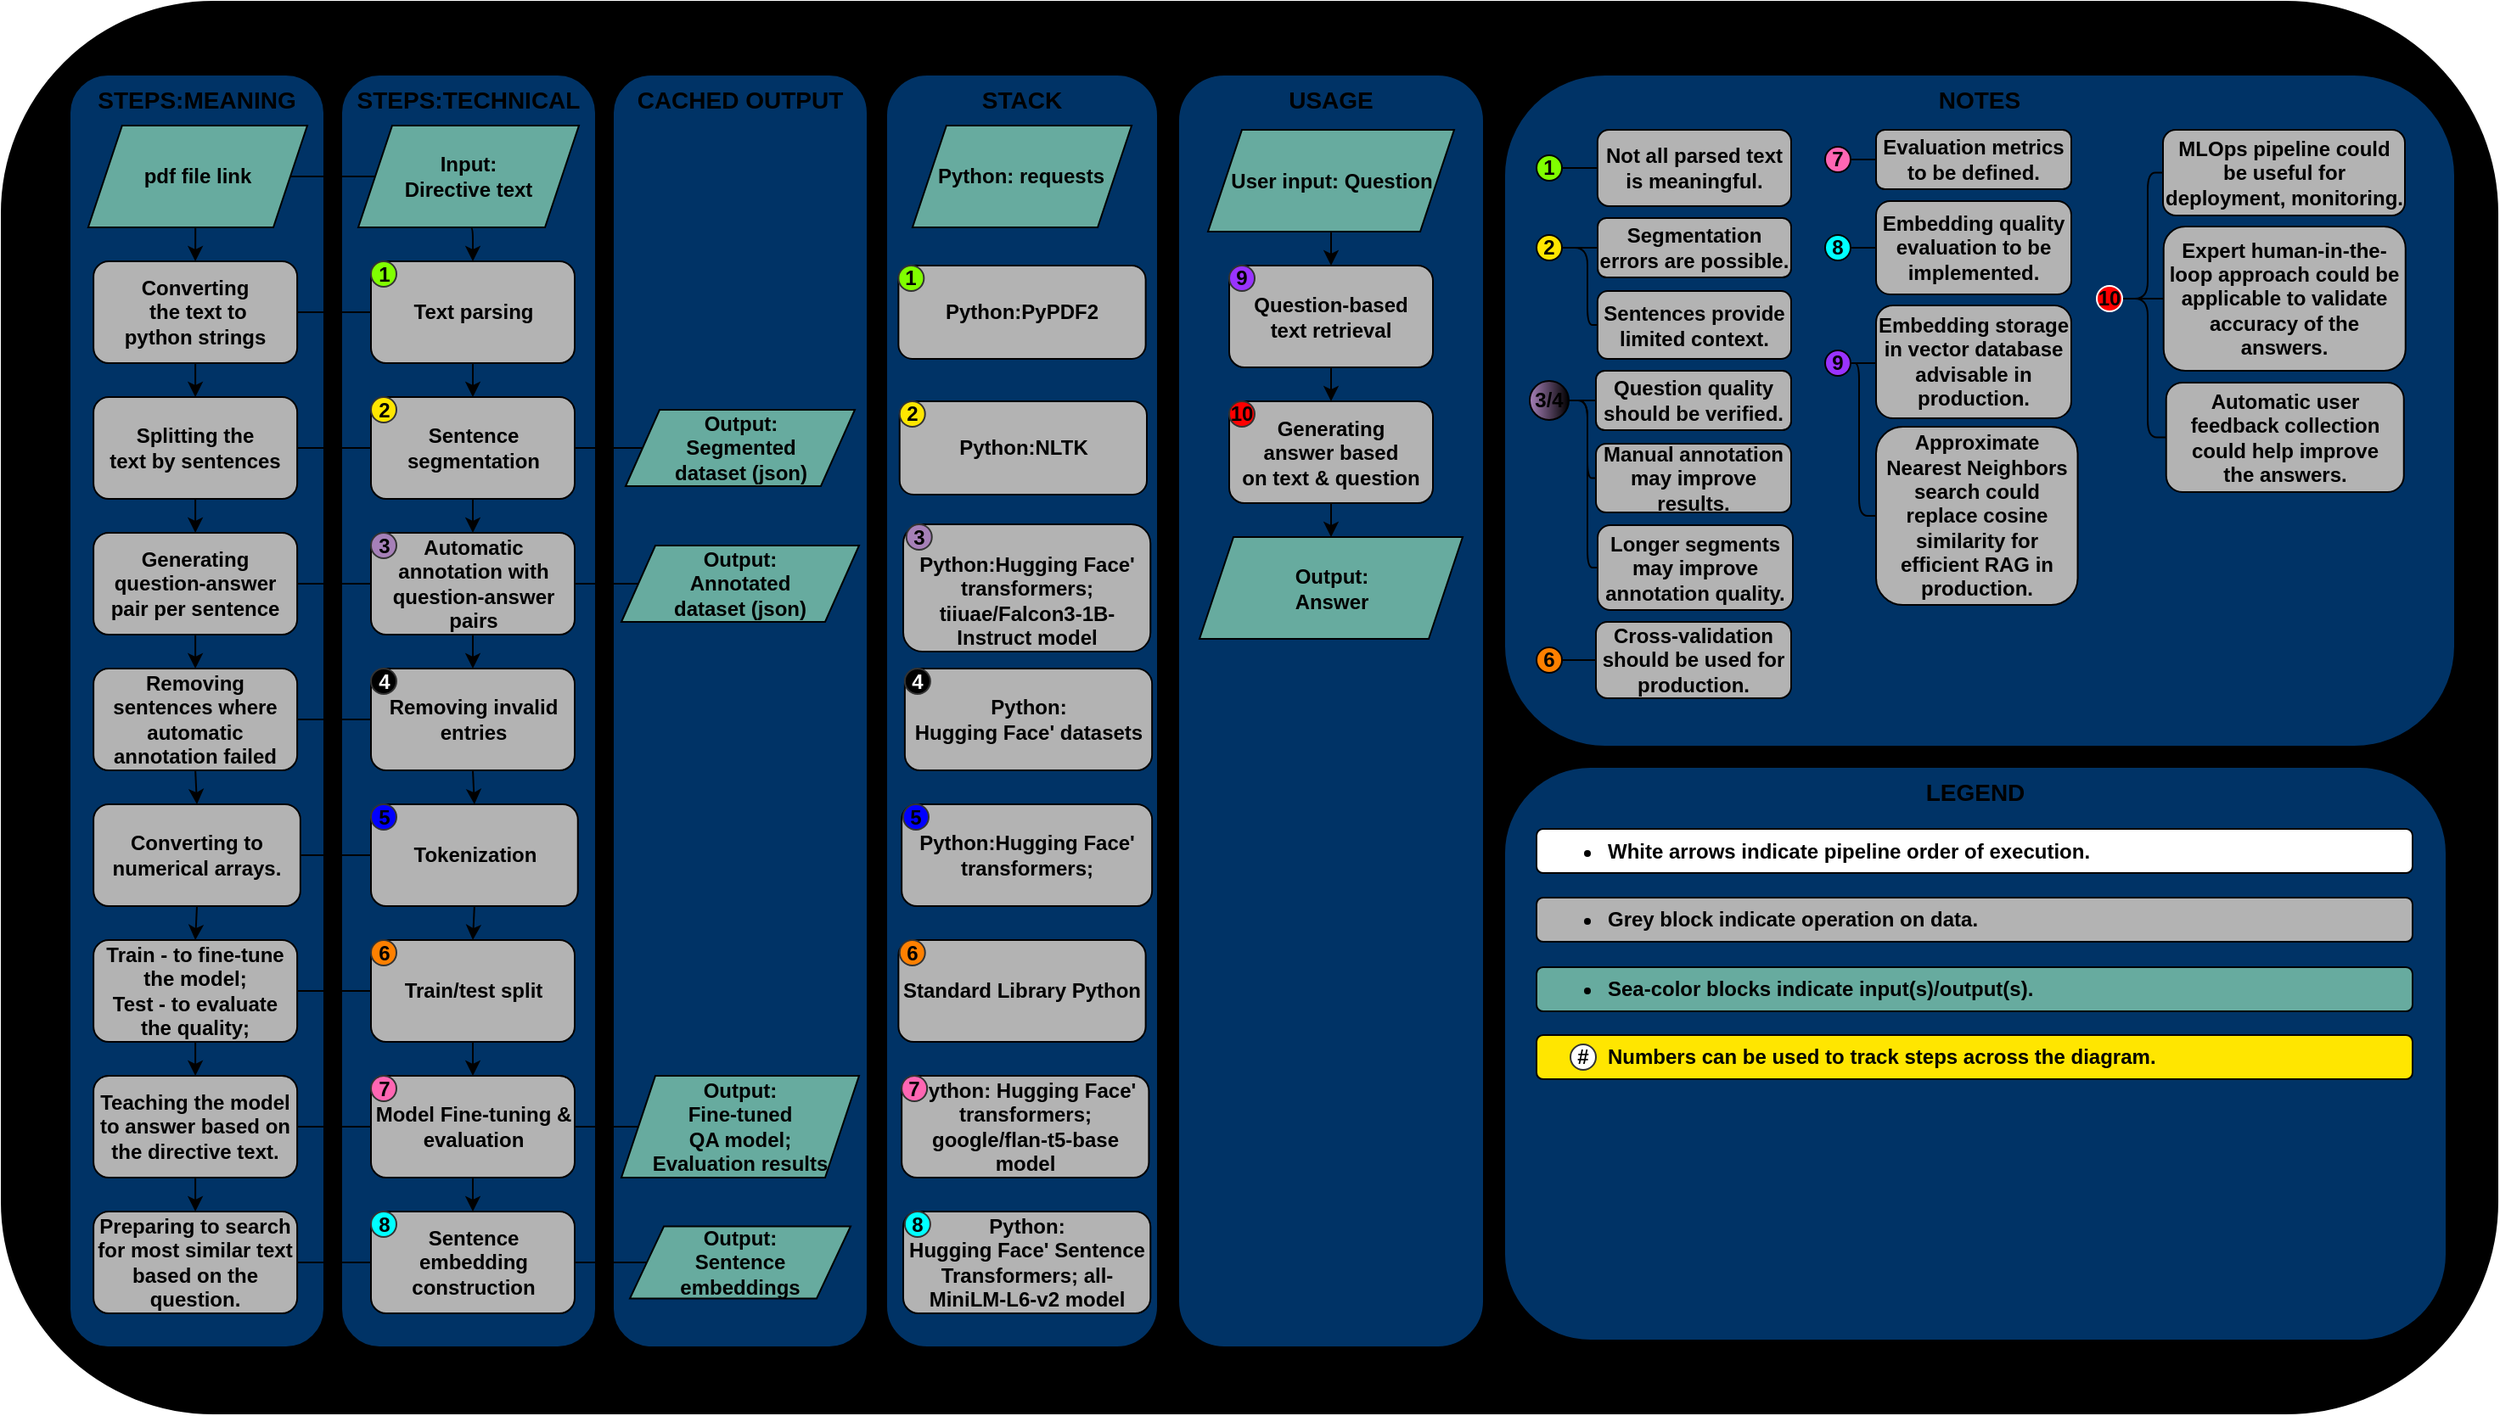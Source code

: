 <mxfile version="26.0.4">
  <diagram name="Page-1" id="78CPAb2oO-qfK6cYqr-Y">
    <mxGraphModel dx="2537" dy="911" grid="1" gridSize="10" guides="1" tooltips="1" connect="1" arrows="1" fold="1" page="1" pageScale="1" pageWidth="850" pageHeight="1100" math="0" shadow="0">
      <root>
        <mxCell id="0" />
        <mxCell id="1" parent="0" />
        <mxCell id="KXjEnr1nESKjZ7Vzf8vk-2" value="&lt;font style=&quot;font-size: 24px;&quot;&gt;Prototype summary&lt;/font&gt;" style="rounded=1;whiteSpace=wrap;html=1;verticalAlign=top;fontStyle=1;fillColor=#000000;gradientColor=none;gradientDirection=north;fontColor=default;" parent="1" vertex="1">
          <mxGeometry x="-50" y="61" width="1470" height="832" as="geometry" />
        </mxCell>
        <mxCell id="MbReQ6uvjh5X62t0LJ_M-140" value="LEGEND" style="rounded=1;whiteSpace=wrap;html=1;fontFamily=Helvetica;fontSize=14;fontColor=default;labelBackgroundColor=none;verticalAlign=top;fontStyle=1;fillColor=#003366;" vertex="1" parent="1">
          <mxGeometry x="835" y="512" width="555" height="338" as="geometry" />
        </mxCell>
        <mxCell id="MbReQ6uvjh5X62t0LJ_M-36" value="CACHED OUTPUT" style="rounded=1;whiteSpace=wrap;html=1;fontFamily=Helvetica;fontSize=14;fontColor=default;labelBackgroundColor=none;verticalAlign=top;fontStyle=1;fillColor=#003366;" vertex="1" parent="1">
          <mxGeometry x="310" y="104" width="150" height="750" as="geometry" />
        </mxCell>
        <mxCell id="MbReQ6uvjh5X62t0LJ_M-1" value="&lt;span style=&quot;&quot;&gt;USAGE&lt;/span&gt;" style="rounded=1;whiteSpace=wrap;html=1;verticalAlign=top;fontStyle=1;fontSize=14;fillColor=#003366;labelBackgroundColor=none;" vertex="1" parent="1">
          <mxGeometry x="643" y="104" width="180" height="750" as="geometry" />
        </mxCell>
        <mxCell id="KXjEnr1nESKjZ7Vzf8vk-80" value="STACK" style="rounded=1;whiteSpace=wrap;html=1;fontFamily=Helvetica;fontSize=14;fontColor=default;labelBackgroundColor=none;verticalAlign=top;fontStyle=1;fillColor=#003366;" parent="1" vertex="1">
          <mxGeometry x="471" y="104" width="160" height="750" as="geometry" />
        </mxCell>
        <mxCell id="KXjEnr1nESKjZ7Vzf8vk-53" value="STEPS:TECHNICAL" style="rounded=1;whiteSpace=wrap;html=1;fontFamily=Helvetica;fontSize=14;fontColor=default;labelBackgroundColor=none;verticalAlign=top;fontStyle=1;fillColor=#003366;" parent="1" vertex="1">
          <mxGeometry x="150" y="104" width="150" height="750" as="geometry" />
        </mxCell>
        <mxCell id="KXjEnr1nESKjZ7Vzf8vk-22" style="edgeStyle=orthogonalEdgeStyle;shape=connector;rounded=1;orthogonalLoop=1;jettySize=auto;html=1;exitX=0.5;exitY=1;exitDx=0;exitDy=0;entryX=0.5;entryY=0;entryDx=0;entryDy=0;strokeColor=default;align=center;verticalAlign=middle;fontFamily=Helvetica;fontSize=11;fontColor=default;labelBackgroundColor=default;endArrow=classic;fontStyle=1" parent="1" source="KXjEnr1nESKjZ7Vzf8vk-1" target="KXjEnr1nESKjZ7Vzf8vk-5" edge="1">
          <mxGeometry relative="1" as="geometry" />
        </mxCell>
        <mxCell id="KXjEnr1nESKjZ7Vzf8vk-1" value="Input: &lt;br&gt;Directive text" style="shape=parallelogram;perimeter=parallelogramPerimeter;whiteSpace=wrap;html=1;fixedSize=1;fontStyle=1;fillColor=#67AB9F;fontColor=#000000;" parent="1" vertex="1">
          <mxGeometry x="160" y="134" width="130" height="60" as="geometry" />
        </mxCell>
        <mxCell id="KXjEnr1nESKjZ7Vzf8vk-23" style="edgeStyle=orthogonalEdgeStyle;shape=connector;rounded=1;orthogonalLoop=1;jettySize=auto;html=1;exitX=0.5;exitY=1;exitDx=0;exitDy=0;entryX=0.5;entryY=0;entryDx=0;entryDy=0;strokeColor=default;align=center;verticalAlign=middle;fontFamily=Helvetica;fontSize=11;fontColor=default;labelBackgroundColor=default;endArrow=classic;fontStyle=1" parent="1" source="KXjEnr1nESKjZ7Vzf8vk-5" target="KXjEnr1nESKjZ7Vzf8vk-6" edge="1">
          <mxGeometry relative="1" as="geometry" />
        </mxCell>
        <mxCell id="KXjEnr1nESKjZ7Vzf8vk-5" value="Text parsing" style="rounded=1;whiteSpace=wrap;html=1;fontStyle=1;fillColor=#B3B3B3;fontColor=#000000;" parent="1" vertex="1">
          <mxGeometry x="167.5" y="214" width="120" height="60" as="geometry" />
        </mxCell>
        <mxCell id="KXjEnr1nESKjZ7Vzf8vk-25" style="edgeStyle=orthogonalEdgeStyle;shape=connector;rounded=1;orthogonalLoop=1;jettySize=auto;html=1;exitX=0.5;exitY=1;exitDx=0;exitDy=0;entryX=0.5;entryY=0;entryDx=0;entryDy=0;strokeColor=default;align=center;verticalAlign=middle;fontFamily=Helvetica;fontSize=11;fontColor=default;labelBackgroundColor=default;endArrow=classic;fontStyle=1" parent="1" source="KXjEnr1nESKjZ7Vzf8vk-6" target="KXjEnr1nESKjZ7Vzf8vk-7" edge="1">
          <mxGeometry relative="1" as="geometry" />
        </mxCell>
        <mxCell id="KXjEnr1nESKjZ7Vzf8vk-35" style="edgeStyle=orthogonalEdgeStyle;shape=connector;rounded=1;orthogonalLoop=1;jettySize=auto;html=1;exitX=1;exitY=0.5;exitDx=0;exitDy=0;entryX=0;entryY=0.5;entryDx=0;entryDy=0;strokeColor=default;align=center;verticalAlign=middle;fontFamily=Helvetica;fontSize=11;fontColor=default;labelBackgroundColor=default;endArrow=none;endFill=0;fontStyle=1" parent="1" source="KXjEnr1nESKjZ7Vzf8vk-6" target="KXjEnr1nESKjZ7Vzf8vk-34" edge="1">
          <mxGeometry relative="1" as="geometry" />
        </mxCell>
        <mxCell id="KXjEnr1nESKjZ7Vzf8vk-6" value="Sentence segmentation" style="rounded=1;whiteSpace=wrap;html=1;fontStyle=1;fillColor=#B3B3B3;fontColor=#000000;" parent="1" vertex="1">
          <mxGeometry x="167.5" y="294" width="120" height="60" as="geometry" />
        </mxCell>
        <mxCell id="KXjEnr1nESKjZ7Vzf8vk-37" style="edgeStyle=orthogonalEdgeStyle;shape=connector;rounded=1;orthogonalLoop=1;jettySize=auto;html=1;exitX=1;exitY=0.5;exitDx=0;exitDy=0;entryX=0;entryY=0.5;entryDx=0;entryDy=0;strokeColor=default;align=center;verticalAlign=middle;fontFamily=Helvetica;fontSize=11;fontColor=default;labelBackgroundColor=default;endArrow=none;endFill=0;fontStyle=1" parent="1" source="KXjEnr1nESKjZ7Vzf8vk-7" target="KXjEnr1nESKjZ7Vzf8vk-36" edge="1">
          <mxGeometry relative="1" as="geometry" />
        </mxCell>
        <mxCell id="KXjEnr1nESKjZ7Vzf8vk-48" style="edgeStyle=orthogonalEdgeStyle;shape=connector;rounded=1;orthogonalLoop=1;jettySize=auto;html=1;exitX=0.5;exitY=1;exitDx=0;exitDy=0;entryX=0.5;entryY=0;entryDx=0;entryDy=0;strokeColor=default;align=center;verticalAlign=middle;fontFamily=Helvetica;fontSize=11;fontColor=default;labelBackgroundColor=default;endArrow=classic;fontStyle=1" parent="1" source="KXjEnr1nESKjZ7Vzf8vk-7" target="KXjEnr1nESKjZ7Vzf8vk-46" edge="1">
          <mxGeometry relative="1" as="geometry" />
        </mxCell>
        <mxCell id="KXjEnr1nESKjZ7Vzf8vk-7" value="Automatic &lt;br&gt;annotation with question-answer pairs" style="rounded=1;whiteSpace=wrap;html=1;fontStyle=1;fillColor=#B3B3B3;fontColor=#000000;" parent="1" vertex="1">
          <mxGeometry x="167.5" y="374" width="120" height="60" as="geometry" />
        </mxCell>
        <mxCell id="KXjEnr1nESKjZ7Vzf8vk-27" style="edgeStyle=orthogonalEdgeStyle;shape=connector;rounded=1;orthogonalLoop=1;jettySize=auto;html=1;exitX=0.5;exitY=1;exitDx=0;exitDy=0;entryX=0.5;entryY=0;entryDx=0;entryDy=0;strokeColor=default;align=center;verticalAlign=middle;fontFamily=Helvetica;fontSize=11;fontColor=default;labelBackgroundColor=default;endArrow=classic;fontStyle=1" parent="1" source="KXjEnr1nESKjZ7Vzf8vk-8" target="KXjEnr1nESKjZ7Vzf8vk-11" edge="1">
          <mxGeometry relative="1" as="geometry" />
        </mxCell>
        <mxCell id="KXjEnr1nESKjZ7Vzf8vk-8" value="Tokenization" style="rounded=1;whiteSpace=wrap;html=1;fontStyle=1;fillColor=#B3B3B3;fontColor=#000000;" parent="1" vertex="1">
          <mxGeometry x="167.5" y="534" width="121.87" height="60" as="geometry" />
        </mxCell>
        <mxCell id="KXjEnr1nESKjZ7Vzf8vk-28" style="edgeStyle=orthogonalEdgeStyle;shape=connector;rounded=1;orthogonalLoop=1;jettySize=auto;html=1;exitX=0.5;exitY=1;exitDx=0;exitDy=0;entryX=0.5;entryY=0;entryDx=0;entryDy=0;strokeColor=default;align=center;verticalAlign=middle;fontFamily=Helvetica;fontSize=11;fontColor=default;labelBackgroundColor=default;endArrow=classic;fontStyle=1" parent="1" source="KXjEnr1nESKjZ7Vzf8vk-11" target="KXjEnr1nESKjZ7Vzf8vk-12" edge="1">
          <mxGeometry relative="1" as="geometry" />
        </mxCell>
        <mxCell id="KXjEnr1nESKjZ7Vzf8vk-11" value="Train/test split" style="rounded=1;whiteSpace=wrap;html=1;fontStyle=1;fillColor=#B3B3B3;fontColor=#000000;" parent="1" vertex="1">
          <mxGeometry x="167.5" y="614" width="120" height="60" as="geometry" />
        </mxCell>
        <mxCell id="KXjEnr1nESKjZ7Vzf8vk-29" style="edgeStyle=orthogonalEdgeStyle;shape=connector;rounded=1;orthogonalLoop=1;jettySize=auto;html=1;exitX=0.5;exitY=1;exitDx=0;exitDy=0;entryX=0.5;entryY=0;entryDx=0;entryDy=0;strokeColor=default;align=center;verticalAlign=middle;fontFamily=Helvetica;fontSize=11;fontColor=default;labelBackgroundColor=default;endArrow=classic;fontStyle=1" parent="1" source="KXjEnr1nESKjZ7Vzf8vk-12" target="KXjEnr1nESKjZ7Vzf8vk-13" edge="1">
          <mxGeometry relative="1" as="geometry" />
        </mxCell>
        <mxCell id="KXjEnr1nESKjZ7Vzf8vk-44" style="edgeStyle=orthogonalEdgeStyle;shape=connector;rounded=1;orthogonalLoop=1;jettySize=auto;html=1;exitX=1;exitY=0.5;exitDx=0;exitDy=0;entryX=0;entryY=0.5;entryDx=0;entryDy=0;strokeColor=default;align=center;verticalAlign=middle;fontFamily=Helvetica;fontSize=11;fontColor=default;labelBackgroundColor=default;endArrow=none;endFill=0;fontStyle=1" parent="1" source="KXjEnr1nESKjZ7Vzf8vk-12" target="KXjEnr1nESKjZ7Vzf8vk-43" edge="1">
          <mxGeometry relative="1" as="geometry" />
        </mxCell>
        <mxCell id="KXjEnr1nESKjZ7Vzf8vk-12" value="Model Fine-tuning &amp;amp; evaluation" style="rounded=1;whiteSpace=wrap;html=1;fontStyle=1;fillColor=#B3B3B3;fontColor=#000000;" parent="1" vertex="1">
          <mxGeometry x="167.5" y="694" width="120" height="60" as="geometry" />
        </mxCell>
        <mxCell id="KXjEnr1nESKjZ7Vzf8vk-52" style="edgeStyle=orthogonalEdgeStyle;shape=connector;rounded=1;orthogonalLoop=1;jettySize=auto;html=1;exitX=1;exitY=0.5;exitDx=0;exitDy=0;entryX=0;entryY=0.5;entryDx=0;entryDy=0;strokeColor=default;align=center;verticalAlign=middle;fontFamily=Helvetica;fontSize=11;fontColor=default;labelBackgroundColor=default;endArrow=none;endFill=0;fontStyle=1" parent="1" source="KXjEnr1nESKjZ7Vzf8vk-13" target="KXjEnr1nESKjZ7Vzf8vk-51" edge="1">
          <mxGeometry relative="1" as="geometry" />
        </mxCell>
        <mxCell id="KXjEnr1nESKjZ7Vzf8vk-13" value="Sentence embedding construction" style="rounded=1;whiteSpace=wrap;html=1;fontStyle=1;fillColor=#B3B3B3;fontColor=#000000;" parent="1" vertex="1">
          <mxGeometry x="167.5" y="774" width="120" height="60" as="geometry" />
        </mxCell>
        <mxCell id="KXjEnr1nESKjZ7Vzf8vk-33" style="edgeStyle=orthogonalEdgeStyle;shape=connector;rounded=1;orthogonalLoop=1;jettySize=auto;html=1;exitX=0.5;exitY=1;exitDx=0;exitDy=0;entryX=0.5;entryY=0;entryDx=0;entryDy=0;strokeColor=default;align=center;verticalAlign=middle;fontFamily=Helvetica;fontSize=11;fontColor=default;labelBackgroundColor=default;endArrow=classic;fontStyle=1" parent="1" source="KXjEnr1nESKjZ7Vzf8vk-14" target="KXjEnr1nESKjZ7Vzf8vk-15" edge="1">
          <mxGeometry relative="1" as="geometry" />
        </mxCell>
        <mxCell id="KXjEnr1nESKjZ7Vzf8vk-14" value="Question-based &lt;br&gt;text retrieval" style="rounded=1;whiteSpace=wrap;html=1;fontStyle=1;fillColor=#B3B3B3;fontColor=#000000;" parent="1" vertex="1">
          <mxGeometry x="673" y="216.5" width="120" height="60" as="geometry" />
        </mxCell>
        <mxCell id="KXjEnr1nESKjZ7Vzf8vk-21" style="edgeStyle=orthogonalEdgeStyle;shape=connector;rounded=1;orthogonalLoop=1;jettySize=auto;html=1;exitX=0.5;exitY=1;exitDx=0;exitDy=0;entryX=0.5;entryY=0;entryDx=0;entryDy=0;strokeColor=default;align=center;verticalAlign=middle;fontFamily=Helvetica;fontSize=11;fontColor=default;labelBackgroundColor=default;endArrow=classic;fontStyle=1" parent="1" source="KXjEnr1nESKjZ7Vzf8vk-15" target="KXjEnr1nESKjZ7Vzf8vk-17" edge="1">
          <mxGeometry relative="1" as="geometry" />
        </mxCell>
        <mxCell id="KXjEnr1nESKjZ7Vzf8vk-15" value="Generating &lt;br&gt;answer based &lt;br&gt;on text &amp;amp; question" style="rounded=1;whiteSpace=wrap;html=1;fontStyle=1;fillColor=#B3B3B3;fontColor=#000000;" parent="1" vertex="1">
          <mxGeometry x="673" y="296.5" width="120" height="60" as="geometry" />
        </mxCell>
        <mxCell id="KXjEnr1nESKjZ7Vzf8vk-17" value="Output: &lt;br&gt;Answer" style="shape=parallelogram;perimeter=parallelogramPerimeter;whiteSpace=wrap;html=1;fixedSize=1;fontStyle=1;fillColor=#67AB9F;fontColor=#000000;" parent="1" vertex="1">
          <mxGeometry x="655.5" y="376.5" width="155" height="60" as="geometry" />
        </mxCell>
        <mxCell id="KXjEnr1nESKjZ7Vzf8vk-32" style="edgeStyle=orthogonalEdgeStyle;shape=connector;rounded=1;orthogonalLoop=1;jettySize=auto;html=1;exitX=0.5;exitY=1;exitDx=0;exitDy=0;entryX=0.5;entryY=0;entryDx=0;entryDy=0;strokeColor=default;align=center;verticalAlign=middle;fontFamily=Helvetica;fontSize=11;fontColor=default;labelBackgroundColor=default;endArrow=classic;fontStyle=1" parent="1" source="KXjEnr1nESKjZ7Vzf8vk-18" target="KXjEnr1nESKjZ7Vzf8vk-14" edge="1">
          <mxGeometry relative="1" as="geometry" />
        </mxCell>
        <mxCell id="KXjEnr1nESKjZ7Vzf8vk-18" value="User input: Question" style="shape=parallelogram;perimeter=parallelogramPerimeter;whiteSpace=wrap;html=1;fixedSize=1;fontStyle=1;fillColor=#67AB9F;fontColor=#000000;" parent="1" vertex="1">
          <mxGeometry x="660.5" y="136.5" width="145" height="60" as="geometry" />
        </mxCell>
        <mxCell id="KXjEnr1nESKjZ7Vzf8vk-34" value="Output: &lt;br&gt;Segmented &lt;br&gt;dataset (json)" style="shape=parallelogram;perimeter=parallelogramPerimeter;whiteSpace=wrap;html=1;fixedSize=1;fontStyle=1;fillColor=#67AB9F;fontColor=#000000;" parent="1" vertex="1">
          <mxGeometry x="317.5" y="301.5" width="135" height="45" as="geometry" />
        </mxCell>
        <mxCell id="KXjEnr1nESKjZ7Vzf8vk-36" value="Output: &lt;br&gt;Annotated &lt;br&gt;dataset (json)" style="shape=parallelogram;perimeter=parallelogramPerimeter;whiteSpace=wrap;html=1;fixedSize=1;fontStyle=1;fillColor=#67AB9F;fontColor=#000000;" parent="1" vertex="1">
          <mxGeometry x="315" y="381.5" width="140" height="45" as="geometry" />
        </mxCell>
        <mxCell id="KXjEnr1nESKjZ7Vzf8vk-43" value="Output: &lt;br&gt;Fine-tuned &lt;br&gt;QA model;&lt;div&gt;Evaluation results&lt;/div&gt;" style="shape=parallelogram;perimeter=parallelogramPerimeter;whiteSpace=wrap;html=1;fixedSize=1;fontStyle=1;fillColor=#67AB9F;fontColor=#000000;" parent="1" vertex="1">
          <mxGeometry x="315" y="694" width="140" height="60" as="geometry" />
        </mxCell>
        <mxCell id="KXjEnr1nESKjZ7Vzf8vk-49" style="edgeStyle=orthogonalEdgeStyle;shape=connector;rounded=1;orthogonalLoop=1;jettySize=auto;html=1;exitX=0.5;exitY=1;exitDx=0;exitDy=0;entryX=0.5;entryY=0;entryDx=0;entryDy=0;strokeColor=default;align=center;verticalAlign=middle;fontFamily=Helvetica;fontSize=11;fontColor=default;labelBackgroundColor=default;endArrow=classic;fontStyle=1" parent="1" source="KXjEnr1nESKjZ7Vzf8vk-46" target="KXjEnr1nESKjZ7Vzf8vk-8" edge="1">
          <mxGeometry relative="1" as="geometry" />
        </mxCell>
        <mxCell id="KXjEnr1nESKjZ7Vzf8vk-46" value="Removing invalid&lt;div&gt;entries&lt;/div&gt;" style="rounded=1;whiteSpace=wrap;html=1;fontStyle=1;fillColor=#B3B3B3;fontColor=#000000;" parent="1" vertex="1">
          <mxGeometry x="167.5" y="454" width="120" height="60" as="geometry" />
        </mxCell>
        <mxCell id="KXjEnr1nESKjZ7Vzf8vk-51" value="Output: &lt;br&gt;Sentence &lt;br&gt;embeddings" style="shape=parallelogram;perimeter=parallelogramPerimeter;whiteSpace=wrap;html=1;fixedSize=1;fontStyle=1;fillColor=#67AB9F;fontColor=#000000;" parent="1" vertex="1">
          <mxGeometry x="320" y="782.75" width="130" height="42.5" as="geometry" />
        </mxCell>
        <mxCell id="KXjEnr1nESKjZ7Vzf8vk-82" value="NOTES" style="rounded=1;whiteSpace=wrap;html=1;fontFamily=Helvetica;fontSize=14;fontColor=default;labelBackgroundColor=none;verticalAlign=top;fontStyle=1;fillColor=#003366;" parent="1" vertex="1">
          <mxGeometry x="835" y="104" width="560" height="396" as="geometry" />
        </mxCell>
        <mxCell id="KXjEnr1nESKjZ7Vzf8vk-83" value="Not all parsed text is meaningful." style="rounded=1;whiteSpace=wrap;html=1;fontStyle=1;fillColor=#B3B3B3;fontColor=#000000;" parent="1" vertex="1">
          <mxGeometry x="889.93" y="136.5" width="114.07" height="45" as="geometry" />
        </mxCell>
        <mxCell id="KXjEnr1nESKjZ7Vzf8vk-84" value="Sentences provide limited context." style="rounded=1;whiteSpace=wrap;html=1;fontStyle=1;fillColor=#B3B3B3;fontColor=#000000;" parent="1" vertex="1">
          <mxGeometry x="889.93" y="231.5" width="114.07" height="40" as="geometry" />
        </mxCell>
        <mxCell id="KXjEnr1nESKjZ7Vzf8vk-85" value="Segmentation errors are possible." style="rounded=1;whiteSpace=wrap;html=1;fontStyle=1;fillColor=#B3B3B3;fontColor=#000000;" parent="1" vertex="1">
          <mxGeometry x="890" y="188.5" width="114" height="35" as="geometry" />
        </mxCell>
        <mxCell id="MbReQ6uvjh5X62t0LJ_M-64" style="edgeStyle=orthogonalEdgeStyle;shape=connector;rounded=1;orthogonalLoop=1;jettySize=auto;html=1;exitX=0;exitY=0.5;exitDx=0;exitDy=0;entryX=1;entryY=0.5;entryDx=0;entryDy=0;strokeColor=default;align=center;verticalAlign=middle;fontFamily=Helvetica;fontSize=11;fontColor=default;labelBackgroundColor=default;endArrow=none;endFill=0;" edge="1" parent="1" source="KXjEnr1nESKjZ7Vzf8vk-86" target="MbReQ6uvjh5X62t0LJ_M-49">
          <mxGeometry relative="1" as="geometry" />
        </mxCell>
        <mxCell id="KXjEnr1nESKjZ7Vzf8vk-86" value="Question quality should be verified." style="rounded=1;whiteSpace=wrap;html=1;fontStyle=1;fillColor=#B3B3B3;fontColor=#000000;" parent="1" vertex="1">
          <mxGeometry x="889" y="278.5" width="115" height="35" as="geometry" />
        </mxCell>
        <mxCell id="KXjEnr1nESKjZ7Vzf8vk-87" value="Longer segments may improve annotation quality." style="rounded=1;whiteSpace=wrap;html=1;fontStyle=1;fillColor=#B3B3B3;fontColor=#000000;" parent="1" vertex="1">
          <mxGeometry x="890" y="369.5" width="115" height="50" as="geometry" />
        </mxCell>
        <mxCell id="KXjEnr1nESKjZ7Vzf8vk-88" value="Manual annotation may improve results." style="rounded=1;whiteSpace=wrap;html=1;fontStyle=1;verticalAlign=middle;spacing=2;fillColor=#B3B3B3;fontColor=#000000;" parent="1" vertex="1">
          <mxGeometry x="889" y="321.5" width="115" height="40.5" as="geometry" />
        </mxCell>
        <mxCell id="KXjEnr1nESKjZ7Vzf8vk-89" value="Cross-validation should be used for production." style="rounded=1;whiteSpace=wrap;html=1;fontStyle=1;fillColor=#B3B3B3;fontColor=#000000;" parent="1" vertex="1">
          <mxGeometry x="889" y="426.5" width="115" height="45" as="geometry" />
        </mxCell>
        <mxCell id="KXjEnr1nESKjZ7Vzf8vk-90" value="Evaluation metrics to be defined." style="rounded=1;whiteSpace=wrap;html=1;fontStyle=1;fillColor=#B3B3B3;fontColor=#000000;" parent="1" vertex="1">
          <mxGeometry x="1054" y="136.5" width="115" height="35" as="geometry" />
        </mxCell>
        <mxCell id="KXjEnr1nESKjZ7Vzf8vk-91" value="Embedding storage in vector database advisable in production." style="rounded=1;whiteSpace=wrap;html=1;fontStyle=1;fillColor=#B3B3B3;fontColor=#000000;" parent="1" vertex="1">
          <mxGeometry x="1054" y="240" width="115" height="66.5" as="geometry" />
        </mxCell>
        <mxCell id="KXjEnr1nESKjZ7Vzf8vk-92" value="Embedding quality evaluation to be implemented." style="rounded=1;whiteSpace=wrap;html=1;fontStyle=1;fillColor=#B3B3B3;fontColor=#000000;" parent="1" vertex="1">
          <mxGeometry x="1054" y="178.5" width="115" height="55" as="geometry" />
        </mxCell>
        <mxCell id="KXjEnr1nESKjZ7Vzf8vk-93" value="Approximate Nearest Neighbors search could replace cosine similarity for efficient RAG in production." style="rounded=1;whiteSpace=wrap;html=1;fontStyle=1;fillColor=#B3B3B3;fontColor=#000000;" parent="1" vertex="1">
          <mxGeometry x="1054.01" y="311.5" width="118.75" height="105" as="geometry" />
        </mxCell>
        <mxCell id="KXjEnr1nESKjZ7Vzf8vk-94" value="MLOps pipeline could be useful for deployment, monitoring." style="rounded=1;whiteSpace=wrap;html=1;fontStyle=1;fillColor=#B3B3B3;fontColor=#000000;" parent="1" vertex="1">
          <mxGeometry x="1223" y="136.5" width="142.5" height="50.5" as="geometry" />
        </mxCell>
        <mxCell id="KXjEnr1nESKjZ7Vzf8vk-95" value="Automatic user feedback collection could help improve &lt;br&gt;the answers." style="rounded=1;whiteSpace=wrap;html=1;fontStyle=1;fillColor=#B3B3B3;fontColor=#000000;" parent="1" vertex="1">
          <mxGeometry x="1224.87" y="285.5" width="140" height="64.5" as="geometry" />
        </mxCell>
        <mxCell id="KXjEnr1nESKjZ7Vzf8vk-96" value="Expert human-in-the-loop approach could be applicable to validate accuracy of the answers." style="rounded=1;whiteSpace=wrap;html=1;fontStyle=1;fillColor=#B3B3B3;fontColor=#000000;" parent="1" vertex="1">
          <mxGeometry x="1223.37" y="193.5" width="142.5" height="85" as="geometry" />
        </mxCell>
        <mxCell id="MbReQ6uvjh5X62t0LJ_M-4" value="STEPS:MEANING" style="rounded=1;whiteSpace=wrap;html=1;fontFamily=Helvetica;fontSize=14;fontColor=default;labelBackgroundColor=none;verticalAlign=top;fontStyle=1;fillColor=#003366;" vertex="1" parent="1">
          <mxGeometry x="-10" y="104" width="150" height="750" as="geometry" />
        </mxCell>
        <mxCell id="MbReQ6uvjh5X62t0LJ_M-8" style="edgeStyle=orthogonalEdgeStyle;shape=connector;rounded=1;orthogonalLoop=1;jettySize=auto;html=1;exitX=0.5;exitY=1;exitDx=0;exitDy=0;entryX=0.5;entryY=0;entryDx=0;entryDy=0;strokeColor=default;align=center;verticalAlign=middle;fontFamily=Helvetica;fontSize=11;fontColor=default;labelBackgroundColor=default;endArrow=classic;fontStyle=1" edge="1" parent="1" source="MbReQ6uvjh5X62t0LJ_M-9" target="MbReQ6uvjh5X62t0LJ_M-11">
          <mxGeometry relative="1" as="geometry" />
        </mxCell>
        <mxCell id="MbReQ6uvjh5X62t0LJ_M-9" value="Converting&lt;br&gt;&amp;nbsp;the text to&lt;br&gt;python strings" style="rounded=1;whiteSpace=wrap;html=1;fontStyle=1;fillColor=#B3B3B3;fontColor=#000000;" vertex="1" parent="1">
          <mxGeometry x="4.06" y="214" width="120" height="60" as="geometry" />
        </mxCell>
        <mxCell id="MbReQ6uvjh5X62t0LJ_M-10" style="edgeStyle=orthogonalEdgeStyle;shape=connector;rounded=1;orthogonalLoop=1;jettySize=auto;html=1;exitX=0.5;exitY=1;exitDx=0;exitDy=0;entryX=0.5;entryY=0;entryDx=0;entryDy=0;strokeColor=default;align=center;verticalAlign=middle;fontFamily=Helvetica;fontSize=11;fontColor=default;labelBackgroundColor=default;endArrow=classic;fontStyle=1" edge="1" parent="1" source="MbReQ6uvjh5X62t0LJ_M-11" target="MbReQ6uvjh5X62t0LJ_M-13">
          <mxGeometry relative="1" as="geometry" />
        </mxCell>
        <mxCell id="MbReQ6uvjh5X62t0LJ_M-11" value="Splitting the &lt;br&gt;text by sentences" style="rounded=1;whiteSpace=wrap;html=1;fontStyle=1;fillColor=#B3B3B3;fontColor=#000000;" vertex="1" parent="1">
          <mxGeometry x="4.06" y="294" width="120" height="60" as="geometry" />
        </mxCell>
        <mxCell id="MbReQ6uvjh5X62t0LJ_M-12" style="edgeStyle=orthogonalEdgeStyle;shape=connector;rounded=1;orthogonalLoop=1;jettySize=auto;html=1;exitX=0.5;exitY=1;exitDx=0;exitDy=0;entryX=0.5;entryY=0;entryDx=0;entryDy=0;strokeColor=default;align=center;verticalAlign=middle;fontFamily=Helvetica;fontSize=11;fontColor=default;labelBackgroundColor=default;endArrow=classic;fontStyle=1" edge="1" parent="1" source="MbReQ6uvjh5X62t0LJ_M-13" target="MbReQ6uvjh5X62t0LJ_M-22">
          <mxGeometry relative="1" as="geometry" />
        </mxCell>
        <mxCell id="MbReQ6uvjh5X62t0LJ_M-13" value="Generating question-answer pair per sentence" style="rounded=1;whiteSpace=wrap;html=1;fontStyle=1;fillColor=#B3B3B3;fontColor=#000000;" vertex="1" parent="1">
          <mxGeometry x="4.06" y="374" width="120" height="60" as="geometry" />
        </mxCell>
        <mxCell id="MbReQ6uvjh5X62t0LJ_M-14" style="edgeStyle=orthogonalEdgeStyle;shape=connector;rounded=1;orthogonalLoop=1;jettySize=auto;html=1;exitX=0.5;exitY=1;exitDx=0;exitDy=0;entryX=0.5;entryY=0;entryDx=0;entryDy=0;strokeColor=default;align=center;verticalAlign=middle;fontFamily=Helvetica;fontSize=11;fontColor=default;labelBackgroundColor=default;endArrow=classic;fontStyle=1" edge="1" parent="1" source="MbReQ6uvjh5X62t0LJ_M-15" target="MbReQ6uvjh5X62t0LJ_M-17">
          <mxGeometry relative="1" as="geometry" />
        </mxCell>
        <mxCell id="MbReQ6uvjh5X62t0LJ_M-15" value="Converting to numerical arrays." style="rounded=1;whiteSpace=wrap;html=1;fontStyle=1;fillColor=#B3B3B3;fontColor=#000000;" vertex="1" parent="1">
          <mxGeometry x="4.06" y="534" width="121.87" height="60" as="geometry" />
        </mxCell>
        <mxCell id="MbReQ6uvjh5X62t0LJ_M-16" style="edgeStyle=orthogonalEdgeStyle;shape=connector;rounded=1;orthogonalLoop=1;jettySize=auto;html=1;exitX=0.5;exitY=1;exitDx=0;exitDy=0;entryX=0.5;entryY=0;entryDx=0;entryDy=0;strokeColor=default;align=center;verticalAlign=middle;fontFamily=Helvetica;fontSize=11;fontColor=default;labelBackgroundColor=default;endArrow=classic;fontStyle=1" edge="1" parent="1" source="MbReQ6uvjh5X62t0LJ_M-17" target="MbReQ6uvjh5X62t0LJ_M-19">
          <mxGeometry relative="1" as="geometry" />
        </mxCell>
        <mxCell id="MbReQ6uvjh5X62t0LJ_M-17" value="Train - to fine-tune the model;&lt;div&gt;Test - to evaluate the quality;&lt;/div&gt;" style="rounded=1;whiteSpace=wrap;html=1;fontStyle=1;fillColor=#B3B3B3;fontColor=#000000;" vertex="1" parent="1">
          <mxGeometry x="4.06" y="614" width="120" height="60" as="geometry" />
        </mxCell>
        <mxCell id="MbReQ6uvjh5X62t0LJ_M-18" style="edgeStyle=orthogonalEdgeStyle;shape=connector;rounded=1;orthogonalLoop=1;jettySize=auto;html=1;exitX=0.5;exitY=1;exitDx=0;exitDy=0;entryX=0.5;entryY=0;entryDx=0;entryDy=0;strokeColor=default;align=center;verticalAlign=middle;fontFamily=Helvetica;fontSize=11;fontColor=default;labelBackgroundColor=default;endArrow=classic;fontStyle=1" edge="1" parent="1" source="MbReQ6uvjh5X62t0LJ_M-19" target="MbReQ6uvjh5X62t0LJ_M-20">
          <mxGeometry relative="1" as="geometry" />
        </mxCell>
        <mxCell id="MbReQ6uvjh5X62t0LJ_M-19" value="Teaching the model to answer based on the directive text." style="rounded=1;whiteSpace=wrap;html=1;fontStyle=1;fillColor=#B3B3B3;fontColor=#000000;" vertex="1" parent="1">
          <mxGeometry x="4.06" y="694" width="120" height="60" as="geometry" />
        </mxCell>
        <mxCell id="MbReQ6uvjh5X62t0LJ_M-20" value="Preparing to search for most similar text based on the question." style="rounded=1;whiteSpace=wrap;html=1;fontStyle=1;fillColor=#B3B3B3;fontColor=#000000;" vertex="1" parent="1">
          <mxGeometry x="4.06" y="774" width="120" height="60" as="geometry" />
        </mxCell>
        <mxCell id="MbReQ6uvjh5X62t0LJ_M-21" style="edgeStyle=orthogonalEdgeStyle;shape=connector;rounded=1;orthogonalLoop=1;jettySize=auto;html=1;exitX=0.5;exitY=1;exitDx=0;exitDy=0;entryX=0.5;entryY=0;entryDx=0;entryDy=0;strokeColor=default;align=center;verticalAlign=middle;fontFamily=Helvetica;fontSize=11;fontColor=default;labelBackgroundColor=default;endArrow=classic;fontStyle=1" edge="1" parent="1" source="MbReQ6uvjh5X62t0LJ_M-22" target="MbReQ6uvjh5X62t0LJ_M-15">
          <mxGeometry relative="1" as="geometry" />
        </mxCell>
        <mxCell id="MbReQ6uvjh5X62t0LJ_M-22" value="Removing sentences where automatic annotation failed" style="rounded=1;whiteSpace=wrap;html=1;fontStyle=1;fillColor=#B3B3B3;fontColor=#000000;" vertex="1" parent="1">
          <mxGeometry x="4.06" y="454" width="120" height="60" as="geometry" />
        </mxCell>
        <mxCell id="MbReQ6uvjh5X62t0LJ_M-25" style="edgeStyle=orthogonalEdgeStyle;rounded=0;orthogonalLoop=1;jettySize=auto;html=1;exitX=0.5;exitY=1;exitDx=0;exitDy=0;entryX=0.5;entryY=0;entryDx=0;entryDy=0;fontStyle=1" edge="1" parent="1" source="MbReQ6uvjh5X62t0LJ_M-24" target="MbReQ6uvjh5X62t0LJ_M-9">
          <mxGeometry relative="1" as="geometry" />
        </mxCell>
        <mxCell id="MbReQ6uvjh5X62t0LJ_M-24" value="pdf file link" style="shape=parallelogram;perimeter=parallelogramPerimeter;whiteSpace=wrap;html=1;fixedSize=1;fontStyle=1;fillColor=#67AB9F;fontColor=#000000;" vertex="1" parent="1">
          <mxGeometry x="0.93" y="134" width="129.07" height="60" as="geometry" />
        </mxCell>
        <mxCell id="MbReQ6uvjh5X62t0LJ_M-26" style="edgeStyle=orthogonalEdgeStyle;rounded=0;orthogonalLoop=1;jettySize=auto;html=1;exitX=0;exitY=0.5;exitDx=0;exitDy=0;entryX=1;entryY=0.5;entryDx=0;entryDy=0;endArrow=none;endFill=0;fontStyle=1" edge="1" parent="1" source="KXjEnr1nESKjZ7Vzf8vk-13" target="MbReQ6uvjh5X62t0LJ_M-20">
          <mxGeometry relative="1" as="geometry" />
        </mxCell>
        <mxCell id="MbReQ6uvjh5X62t0LJ_M-35" style="edgeStyle=orthogonalEdgeStyle;rounded=0;orthogonalLoop=1;jettySize=auto;html=1;exitX=0;exitY=0.5;exitDx=0;exitDy=0;entryX=1;entryY=0.5;entryDx=0;entryDy=0;endArrow=none;endFill=0;fontStyle=1" edge="1" parent="1" source="KXjEnr1nESKjZ7Vzf8vk-1" target="MbReQ6uvjh5X62t0LJ_M-24">
          <mxGeometry relative="1" as="geometry" />
        </mxCell>
        <mxCell id="MbReQ6uvjh5X62t0LJ_M-34" style="edgeStyle=orthogonalEdgeStyle;rounded=0;orthogonalLoop=1;jettySize=auto;html=1;exitX=0;exitY=0.5;exitDx=0;exitDy=0;entryX=1;entryY=0.5;entryDx=0;entryDy=0;endArrow=none;endFill=0;fontStyle=1" edge="1" parent="1" source="KXjEnr1nESKjZ7Vzf8vk-5" target="MbReQ6uvjh5X62t0LJ_M-9">
          <mxGeometry relative="1" as="geometry" />
        </mxCell>
        <mxCell id="MbReQ6uvjh5X62t0LJ_M-33" style="edgeStyle=orthogonalEdgeStyle;rounded=0;orthogonalLoop=1;jettySize=auto;html=1;exitX=0;exitY=0.5;exitDx=0;exitDy=0;endArrow=none;endFill=0;fontStyle=1" edge="1" parent="1" source="KXjEnr1nESKjZ7Vzf8vk-6" target="MbReQ6uvjh5X62t0LJ_M-11">
          <mxGeometry relative="1" as="geometry" />
        </mxCell>
        <mxCell id="MbReQ6uvjh5X62t0LJ_M-32" style="edgeStyle=orthogonalEdgeStyle;rounded=0;orthogonalLoop=1;jettySize=auto;html=1;exitX=0;exitY=0.5;exitDx=0;exitDy=0;entryX=1;entryY=0.5;entryDx=0;entryDy=0;endArrow=none;endFill=0;fontStyle=1" edge="1" parent="1" source="KXjEnr1nESKjZ7Vzf8vk-7" target="MbReQ6uvjh5X62t0LJ_M-13">
          <mxGeometry relative="1" as="geometry" />
        </mxCell>
        <mxCell id="MbReQ6uvjh5X62t0LJ_M-30" style="edgeStyle=orthogonalEdgeStyle;rounded=0;orthogonalLoop=1;jettySize=auto;html=1;exitX=0;exitY=0.5;exitDx=0;exitDy=0;entryX=1;entryY=0.5;entryDx=0;entryDy=0;endArrow=none;endFill=0;fontStyle=1" edge="1" parent="1" source="KXjEnr1nESKjZ7Vzf8vk-8" target="MbReQ6uvjh5X62t0LJ_M-15">
          <mxGeometry relative="1" as="geometry" />
        </mxCell>
        <mxCell id="MbReQ6uvjh5X62t0LJ_M-31" style="edgeStyle=orthogonalEdgeStyle;rounded=0;orthogonalLoop=1;jettySize=auto;html=1;exitX=0;exitY=0.5;exitDx=0;exitDy=0;entryX=1;entryY=0.5;entryDx=0;entryDy=0;endArrow=none;endFill=0;fontStyle=1" edge="1" parent="1" source="KXjEnr1nESKjZ7Vzf8vk-46" target="MbReQ6uvjh5X62t0LJ_M-22">
          <mxGeometry relative="1" as="geometry" />
        </mxCell>
        <mxCell id="MbReQ6uvjh5X62t0LJ_M-27" style="edgeStyle=orthogonalEdgeStyle;rounded=0;orthogonalLoop=1;jettySize=auto;html=1;exitX=0;exitY=0.5;exitDx=0;exitDy=0;entryX=1;entryY=0.5;entryDx=0;entryDy=0;endArrow=none;endFill=0;fontStyle=1" edge="1" parent="1" source="KXjEnr1nESKjZ7Vzf8vk-12" target="MbReQ6uvjh5X62t0LJ_M-19">
          <mxGeometry relative="1" as="geometry">
            <mxPoint x="167.5" y="723.31" as="sourcePoint" />
            <mxPoint x="103.5" y="723.31" as="targetPoint" />
          </mxGeometry>
        </mxCell>
        <mxCell id="MbReQ6uvjh5X62t0LJ_M-28" style="edgeStyle=orthogonalEdgeStyle;rounded=0;orthogonalLoop=1;jettySize=auto;html=1;exitX=0;exitY=0.5;exitDx=0;exitDy=0;entryX=1;entryY=0.5;entryDx=0;entryDy=0;endArrow=none;endFill=0;fontStyle=1" edge="1" parent="1" source="KXjEnr1nESKjZ7Vzf8vk-11" target="MbReQ6uvjh5X62t0LJ_M-17">
          <mxGeometry relative="1" as="geometry">
            <mxPoint x="167.5" y="643.9" as="sourcePoint" />
            <mxPoint x="103.5" y="643.9" as="targetPoint" />
          </mxGeometry>
        </mxCell>
        <mxCell id="MbReQ6uvjh5X62t0LJ_M-37" value="1" style="ellipse;whiteSpace=wrap;html=1;aspect=fixed;fontStyle=1;fillColor=#80FF00;fontColor=#000000;strokeColor=#333333;" vertex="1" parent="1">
          <mxGeometry x="167.5" y="214" width="15" height="15" as="geometry" />
        </mxCell>
        <mxCell id="MbReQ6uvjh5X62t0LJ_M-38" value="2" style="ellipse;whiteSpace=wrap;html=1;aspect=fixed;fontStyle=1;strokeColor=#333333;fillColor=#FFE600;fontColor=#000000;" vertex="1" parent="1">
          <mxGeometry x="167.5" y="294" width="15" height="15" as="geometry" />
        </mxCell>
        <mxCell id="MbReQ6uvjh5X62t0LJ_M-39" value="3" style="ellipse;whiteSpace=wrap;html=1;aspect=fixed;fontStyle=1;fillColor=#A680B8;fontColor=#000000;strokeColor=#333333;" vertex="1" parent="1">
          <mxGeometry x="167.5" y="374" width="15" height="15" as="geometry" />
        </mxCell>
        <mxCell id="MbReQ6uvjh5X62t0LJ_M-40" value="4" style="ellipse;whiteSpace=wrap;html=1;aspect=fixed;fontStyle=1;fillColor=#000000;fontColor=#FFFFFF;strokeColor=#333333;" vertex="1" parent="1">
          <mxGeometry x="167.5" y="454" width="15" height="15" as="geometry" />
        </mxCell>
        <mxCell id="MbReQ6uvjh5X62t0LJ_M-41" value="5" style="ellipse;whiteSpace=wrap;html=1;aspect=fixed;fontStyle=1;fillColor=#0000FF;strokeColor=#333333;" vertex="1" parent="1">
          <mxGeometry x="167.5" y="534" width="15" height="15" as="geometry" />
        </mxCell>
        <mxCell id="MbReQ6uvjh5X62t0LJ_M-42" value="6" style="ellipse;whiteSpace=wrap;html=1;aspect=fixed;fontStyle=1;fillColor=#FF8000;fontColor=#000000;strokeColor=#333333;" vertex="1" parent="1">
          <mxGeometry x="167.5" y="614" width="15" height="15" as="geometry" />
        </mxCell>
        <mxCell id="MbReQ6uvjh5X62t0LJ_M-43" value="7" style="ellipse;whiteSpace=wrap;html=1;aspect=fixed;fontStyle=1;fillColor=#FF66B3;fontColor=#000000;strokeColor=#333333;" vertex="1" parent="1">
          <mxGeometry x="167.5" y="694" width="15" height="15" as="geometry" />
        </mxCell>
        <mxCell id="MbReQ6uvjh5X62t0LJ_M-44" value="8" style="ellipse;whiteSpace=wrap;html=1;aspect=fixed;fontStyle=1;fillColor=#00FFFF;fontColor=#000000;strokeColor=#333333;" vertex="1" parent="1">
          <mxGeometry x="167.5" y="774" width="15" height="15" as="geometry" />
        </mxCell>
        <mxCell id="MbReQ6uvjh5X62t0LJ_M-61" style="edgeStyle=orthogonalEdgeStyle;rounded=1;orthogonalLoop=1;jettySize=auto;html=1;exitX=1;exitY=0.5;exitDx=0;exitDy=0;entryX=0;entryY=0.5;entryDx=0;entryDy=0;endArrow=none;endFill=0;" edge="1" parent="1" source="MbReQ6uvjh5X62t0LJ_M-47" target="KXjEnr1nESKjZ7Vzf8vk-83">
          <mxGeometry relative="1" as="geometry" />
        </mxCell>
        <mxCell id="MbReQ6uvjh5X62t0LJ_M-47" value="1" style="ellipse;whiteSpace=wrap;html=1;aspect=fixed;fontStyle=1;fillColor=#80FF00;fontColor=#000000;strokeColor=#000000;" vertex="1" parent="1">
          <mxGeometry x="854" y="151.5" width="15" height="15" as="geometry" />
        </mxCell>
        <mxCell id="MbReQ6uvjh5X62t0LJ_M-62" style="edgeStyle=orthogonalEdgeStyle;shape=connector;rounded=1;orthogonalLoop=1;jettySize=auto;html=1;exitX=1;exitY=0.5;exitDx=0;exitDy=0;entryX=0;entryY=0.5;entryDx=0;entryDy=0;strokeColor=default;align=center;verticalAlign=middle;fontFamily=Helvetica;fontSize=11;fontColor=default;labelBackgroundColor=default;endArrow=none;endFill=0;" edge="1" parent="1" source="MbReQ6uvjh5X62t0LJ_M-48" target="KXjEnr1nESKjZ7Vzf8vk-85">
          <mxGeometry relative="1" as="geometry" />
        </mxCell>
        <mxCell id="MbReQ6uvjh5X62t0LJ_M-63" style="edgeStyle=orthogonalEdgeStyle;shape=connector;rounded=1;orthogonalLoop=1;jettySize=auto;html=1;exitX=1;exitY=0.5;exitDx=0;exitDy=0;entryX=0;entryY=0.5;entryDx=0;entryDy=0;strokeColor=default;align=center;verticalAlign=middle;fontFamily=Helvetica;fontSize=11;fontColor=default;labelBackgroundColor=default;endArrow=none;endFill=0;" edge="1" parent="1" source="MbReQ6uvjh5X62t0LJ_M-48" target="KXjEnr1nESKjZ7Vzf8vk-84">
          <mxGeometry relative="1" as="geometry">
            <Array as="points">
              <mxPoint x="884" y="205.5" />
              <mxPoint x="884" y="251.5" />
            </Array>
          </mxGeometry>
        </mxCell>
        <mxCell id="MbReQ6uvjh5X62t0LJ_M-48" value="2" style="ellipse;whiteSpace=wrap;html=1;aspect=fixed;fontStyle=1;strokeColor=#000000;fillColor=#FFE600;fontColor=#000000;" vertex="1" parent="1">
          <mxGeometry x="854" y="198.5" width="15" height="15" as="geometry" />
        </mxCell>
        <mxCell id="MbReQ6uvjh5X62t0LJ_M-66" style="edgeStyle=orthogonalEdgeStyle;shape=connector;rounded=1;orthogonalLoop=1;jettySize=auto;html=1;exitX=1;exitY=0.5;exitDx=0;exitDy=0;entryX=0;entryY=0.5;entryDx=0;entryDy=0;strokeColor=default;align=center;verticalAlign=middle;fontFamily=Helvetica;fontSize=11;fontColor=default;labelBackgroundColor=default;endArrow=none;endFill=0;" edge="1" parent="1" source="MbReQ6uvjh5X62t0LJ_M-49" target="KXjEnr1nESKjZ7Vzf8vk-88">
          <mxGeometry relative="1" as="geometry">
            <Array as="points">
              <mxPoint x="884" y="295.5" />
              <mxPoint x="884" y="341.5" />
            </Array>
          </mxGeometry>
        </mxCell>
        <mxCell id="MbReQ6uvjh5X62t0LJ_M-68" style="edgeStyle=orthogonalEdgeStyle;shape=connector;rounded=1;orthogonalLoop=1;jettySize=auto;html=1;exitX=1;exitY=0.5;exitDx=0;exitDy=0;entryX=0;entryY=0.5;entryDx=0;entryDy=0;strokeColor=default;align=center;verticalAlign=middle;fontFamily=Helvetica;fontSize=11;fontColor=default;labelBackgroundColor=default;endArrow=none;endFill=0;" edge="1" parent="1" source="MbReQ6uvjh5X62t0LJ_M-49" target="KXjEnr1nESKjZ7Vzf8vk-87">
          <mxGeometry relative="1" as="geometry">
            <Array as="points">
              <mxPoint x="884" y="296.5" />
              <mxPoint x="884" y="394.5" />
            </Array>
          </mxGeometry>
        </mxCell>
        <mxCell id="MbReQ6uvjh5X62t0LJ_M-49" value="3/4" style="ellipse;whiteSpace=wrap;html=1;aspect=fixed;fontStyle=1;gradientColor=#000000;fillColor=#A680B8;gradientDirection=east;" vertex="1" parent="1">
          <mxGeometry x="850" y="284.5" width="23" height="23" as="geometry" />
        </mxCell>
        <mxCell id="MbReQ6uvjh5X62t0LJ_M-70" style="edgeStyle=orthogonalEdgeStyle;shape=connector;rounded=1;orthogonalLoop=1;jettySize=auto;html=1;exitX=1;exitY=0.5;exitDx=0;exitDy=0;entryX=0;entryY=0.5;entryDx=0;entryDy=0;strokeColor=default;align=center;verticalAlign=middle;fontFamily=Helvetica;fontSize=11;fontColor=default;labelBackgroundColor=default;endArrow=none;endFill=0;" edge="1" parent="1" source="MbReQ6uvjh5X62t0LJ_M-52" target="KXjEnr1nESKjZ7Vzf8vk-89">
          <mxGeometry relative="1" as="geometry" />
        </mxCell>
        <mxCell id="MbReQ6uvjh5X62t0LJ_M-52" value="6" style="ellipse;whiteSpace=wrap;html=1;aspect=fixed;fontStyle=1;fillColor=#FF8000;fontColor=#000000;strokeColor=#000000;" vertex="1" parent="1">
          <mxGeometry x="854" y="441.5" width="15" height="15" as="geometry" />
        </mxCell>
        <mxCell id="MbReQ6uvjh5X62t0LJ_M-56" value="9" style="ellipse;whiteSpace=wrap;html=1;aspect=fixed;fontStyle=1;fillColor=#9933FF;strokeColor=#333333;" vertex="1" parent="1">
          <mxGeometry x="673" y="216.5" width="15" height="15" as="geometry" />
        </mxCell>
        <mxCell id="MbReQ6uvjh5X62t0LJ_M-57" value="10" style="ellipse;whiteSpace=wrap;html=1;aspect=fixed;fontStyle=1;fillColor=#FF0000;fontColor=#000000;strokeColor=#333333;" vertex="1" parent="1">
          <mxGeometry x="673" y="296.5" width="15" height="15" as="geometry" />
        </mxCell>
        <mxCell id="MbReQ6uvjh5X62t0LJ_M-72" style="edgeStyle=orthogonalEdgeStyle;shape=connector;rounded=1;orthogonalLoop=1;jettySize=auto;html=1;exitX=1;exitY=0.5;exitDx=0;exitDy=0;entryX=0;entryY=0.5;entryDx=0;entryDy=0;strokeColor=default;align=center;verticalAlign=middle;fontFamily=Helvetica;fontSize=11;fontColor=default;labelBackgroundColor=default;endArrow=none;endFill=0;" edge="1" parent="1" source="MbReQ6uvjh5X62t0LJ_M-71" target="KXjEnr1nESKjZ7Vzf8vk-90">
          <mxGeometry relative="1" as="geometry" />
        </mxCell>
        <mxCell id="MbReQ6uvjh5X62t0LJ_M-71" value="7" style="ellipse;whiteSpace=wrap;html=1;aspect=fixed;fontStyle=1;fillColor=#FF66B3;fontColor=#000000;strokeColor=#000000;" vertex="1" parent="1">
          <mxGeometry x="1024" y="146.5" width="15" height="15" as="geometry" />
        </mxCell>
        <mxCell id="MbReQ6uvjh5X62t0LJ_M-74" style="edgeStyle=orthogonalEdgeStyle;shape=connector;rounded=1;orthogonalLoop=1;jettySize=auto;html=1;exitX=1;exitY=0.5;exitDx=0;exitDy=0;entryX=0;entryY=0.5;entryDx=0;entryDy=0;strokeColor=default;align=center;verticalAlign=middle;fontFamily=Helvetica;fontSize=11;fontColor=default;labelBackgroundColor=default;endArrow=none;endFill=0;" edge="1" parent="1" source="MbReQ6uvjh5X62t0LJ_M-73" target="KXjEnr1nESKjZ7Vzf8vk-92">
          <mxGeometry relative="1" as="geometry" />
        </mxCell>
        <mxCell id="MbReQ6uvjh5X62t0LJ_M-73" value="8" style="ellipse;whiteSpace=wrap;html=1;aspect=fixed;fontStyle=1;fillColor=#00FFFF;fontColor=#000000;strokeColor=#000000;" vertex="1" parent="1">
          <mxGeometry x="1024" y="198.5" width="15" height="15" as="geometry" />
        </mxCell>
        <mxCell id="MbReQ6uvjh5X62t0LJ_M-77" style="edgeStyle=orthogonalEdgeStyle;shape=connector;rounded=1;orthogonalLoop=1;jettySize=auto;html=1;exitX=1;exitY=0.5;exitDx=0;exitDy=0;entryX=0;entryY=0.5;entryDx=0;entryDy=0;strokeColor=default;align=center;verticalAlign=middle;fontFamily=Helvetica;fontSize=11;fontColor=default;labelBackgroundColor=default;endArrow=none;endFill=0;" edge="1" parent="1" source="MbReQ6uvjh5X62t0LJ_M-75" target="KXjEnr1nESKjZ7Vzf8vk-91">
          <mxGeometry relative="1" as="geometry" />
        </mxCell>
        <mxCell id="MbReQ6uvjh5X62t0LJ_M-78" style="edgeStyle=orthogonalEdgeStyle;shape=connector;rounded=1;orthogonalLoop=1;jettySize=auto;html=1;exitX=1;exitY=0.5;exitDx=0;exitDy=0;entryX=0;entryY=0.5;entryDx=0;entryDy=0;strokeColor=default;align=center;verticalAlign=middle;fontFamily=Helvetica;fontSize=11;fontColor=default;labelBackgroundColor=default;endArrow=none;endFill=0;" edge="1" parent="1" source="MbReQ6uvjh5X62t0LJ_M-75" target="KXjEnr1nESKjZ7Vzf8vk-93">
          <mxGeometry relative="1" as="geometry">
            <Array as="points">
              <mxPoint x="1044" y="273.5" />
              <mxPoint x="1044" y="364.5" />
            </Array>
          </mxGeometry>
        </mxCell>
        <mxCell id="MbReQ6uvjh5X62t0LJ_M-75" value="9" style="ellipse;whiteSpace=wrap;html=1;aspect=fixed;fontStyle=1;fillColor=#9933FF;" vertex="1" parent="1">
          <mxGeometry x="1024" y="266.5" width="15" height="15" as="geometry" />
        </mxCell>
        <mxCell id="MbReQ6uvjh5X62t0LJ_M-81" style="edgeStyle=orthogonalEdgeStyle;shape=connector;rounded=1;orthogonalLoop=1;jettySize=auto;html=1;exitX=1;exitY=0.5;exitDx=0;exitDy=0;entryX=0;entryY=0.5;entryDx=0;entryDy=0;strokeColor=default;align=center;verticalAlign=middle;fontFamily=Helvetica;fontSize=11;fontColor=default;labelBackgroundColor=default;endArrow=none;endFill=0;" edge="1" parent="1" source="MbReQ6uvjh5X62t0LJ_M-80" target="KXjEnr1nESKjZ7Vzf8vk-96">
          <mxGeometry relative="1" as="geometry" />
        </mxCell>
        <mxCell id="MbReQ6uvjh5X62t0LJ_M-82" style="edgeStyle=orthogonalEdgeStyle;shape=connector;rounded=1;orthogonalLoop=1;jettySize=auto;html=1;exitX=1;exitY=0.5;exitDx=0;exitDy=0;entryX=0;entryY=0.5;entryDx=0;entryDy=0;strokeColor=default;align=center;verticalAlign=middle;fontFamily=Helvetica;fontSize=11;fontColor=default;labelBackgroundColor=default;endArrow=none;endFill=0;" edge="1" parent="1" source="MbReQ6uvjh5X62t0LJ_M-80" target="KXjEnr1nESKjZ7Vzf8vk-94">
          <mxGeometry relative="1" as="geometry">
            <Array as="points">
              <mxPoint x="1214" y="235.5" />
              <mxPoint x="1214" y="161.5" />
            </Array>
          </mxGeometry>
        </mxCell>
        <mxCell id="MbReQ6uvjh5X62t0LJ_M-83" style="edgeStyle=orthogonalEdgeStyle;shape=connector;rounded=1;orthogonalLoop=1;jettySize=auto;html=1;exitX=1;exitY=0.5;exitDx=0;exitDy=0;entryX=0;entryY=0.5;entryDx=0;entryDy=0;strokeColor=default;align=center;verticalAlign=middle;fontFamily=Helvetica;fontSize=11;fontColor=default;labelBackgroundColor=default;endArrow=none;endFill=0;" edge="1" parent="1" source="MbReQ6uvjh5X62t0LJ_M-80" target="KXjEnr1nESKjZ7Vzf8vk-95">
          <mxGeometry relative="1" as="geometry">
            <Array as="points">
              <mxPoint x="1214" y="235.5" />
              <mxPoint x="1214" y="317.5" />
            </Array>
          </mxGeometry>
        </mxCell>
        <mxCell id="MbReQ6uvjh5X62t0LJ_M-80" value="10" style="ellipse;whiteSpace=wrap;html=1;aspect=fixed;fontStyle=1;fontColor=#000000;fillColor=#FF0000;strokeColor=#FFFFFF;" vertex="1" parent="1">
          <mxGeometry x="1184" y="228.5" width="15" height="15" as="geometry" />
        </mxCell>
        <mxCell id="MbReQ6uvjh5X62t0LJ_M-112" value="Python:PyPDF2" style="rounded=1;whiteSpace=wrap;html=1;fontStyle=1;fillColor=#B3B3B3;fontColor=#000000;" vertex="1" parent="1">
          <mxGeometry x="478.18" y="216.5" width="145.63" height="55" as="geometry" />
        </mxCell>
        <mxCell id="MbReQ6uvjh5X62t0LJ_M-114" value="Python:NLTK" style="rounded=1;whiteSpace=wrap;html=1;fontStyle=1;fillColor=#B3B3B3;fontColor=#000000;" vertex="1" parent="1">
          <mxGeometry x="478.87" y="296.5" width="145.63" height="55" as="geometry" />
        </mxCell>
        <mxCell id="MbReQ6uvjh5X62t0LJ_M-116" value="&lt;br&gt;Python:Hugging Face&#39; transformers;&lt;br&gt;tiiuae/Falcon3-1B-Instruct model" style="rounded=1;whiteSpace=wrap;html=1;fontStyle=1;fillColor=#B3B3B3;fontColor=#000000;" vertex="1" parent="1">
          <mxGeometry x="481" y="369" width="145.63" height="75" as="geometry" />
        </mxCell>
        <mxCell id="MbReQ6uvjh5X62t0LJ_M-118" value="Python:Hugging Face&#39; transformers;" style="rounded=1;whiteSpace=wrap;html=1;fontStyle=1;fillColor=#B3B3B3;fontColor=#000000;" vertex="1" parent="1">
          <mxGeometry x="480.07" y="534" width="147.5" height="60" as="geometry" />
        </mxCell>
        <mxCell id="MbReQ6uvjh5X62t0LJ_M-120" value="Standard Library Python" style="rounded=1;whiteSpace=wrap;html=1;fontStyle=1;fillColor=#B3B3B3;fontColor=#000000;" vertex="1" parent="1">
          <mxGeometry x="478.18" y="614" width="145.63" height="60" as="geometry" />
        </mxCell>
        <mxCell id="MbReQ6uvjh5X62t0LJ_M-122" value="Python: Hugging Face&#39; transformers;&lt;div&gt;google/flan-t5-base model&lt;br&gt;&lt;/div&gt;" style="rounded=1;whiteSpace=wrap;html=1;fontStyle=1;fillColor=#B3B3B3;fontColor=#000000;" vertex="1" parent="1">
          <mxGeometry x="480.07" y="694" width="145.63" height="60" as="geometry" />
        </mxCell>
        <mxCell id="MbReQ6uvjh5X62t0LJ_M-123" value="Python: &lt;br&gt;Hugging Face&#39; Sentence Transformers;&amp;nbsp;all-MiniLM-L6-v2 model" style="rounded=1;whiteSpace=wrap;html=1;fontStyle=1;fillColor=#B3B3B3;fontColor=#000000;" vertex="1" parent="1">
          <mxGeometry x="481" y="774" width="145.63" height="60" as="geometry" />
        </mxCell>
        <mxCell id="MbReQ6uvjh5X62t0LJ_M-125" value="Python: &lt;br&gt;Hugging Face&#39; datasets" style="rounded=1;whiteSpace=wrap;html=1;fontStyle=1;fillColor=#B3B3B3;fontColor=#000000;" vertex="1" parent="1">
          <mxGeometry x="481.94" y="454" width="145.63" height="60" as="geometry" />
        </mxCell>
        <mxCell id="MbReQ6uvjh5X62t0LJ_M-126" value="1" style="ellipse;whiteSpace=wrap;html=1;aspect=fixed;fontStyle=1;fillColor=#80FF00;fontColor=#000000;strokeColor=#333333;" vertex="1" parent="1">
          <mxGeometry x="478.18" y="216.5" width="15" height="15" as="geometry" />
        </mxCell>
        <mxCell id="MbReQ6uvjh5X62t0LJ_M-127" value="2" style="ellipse;whiteSpace=wrap;html=1;aspect=fixed;fontStyle=1;strokeColor=#333333;fillColor=#FFE600;fontColor=#000000;" vertex="1" parent="1">
          <mxGeometry x="478.87" y="296.5" width="15" height="15" as="geometry" />
        </mxCell>
        <mxCell id="MbReQ6uvjh5X62t0LJ_M-128" value="3" style="ellipse;whiteSpace=wrap;html=1;aspect=fixed;fontStyle=1;fillColor=#A680B8;fontColor=#000000;strokeColor=#333333;" vertex="1" parent="1">
          <mxGeometry x="482.87" y="369" width="15" height="15" as="geometry" />
        </mxCell>
        <mxCell id="MbReQ6uvjh5X62t0LJ_M-129" value="4" style="ellipse;whiteSpace=wrap;html=1;aspect=fixed;fontStyle=1;fillColor=#000000;fontColor=#FFFFFF;strokeColor=#333333;" vertex="1" parent="1">
          <mxGeometry x="481.94" y="454" width="15" height="15" as="geometry" />
        </mxCell>
        <mxCell id="MbReQ6uvjh5X62t0LJ_M-130" value="5" style="ellipse;whiteSpace=wrap;html=1;aspect=fixed;fontStyle=1;fillColor=#0000FF;strokeColor=#333333;" vertex="1" parent="1">
          <mxGeometry x="481" y="534" width="15" height="15" as="geometry" />
        </mxCell>
        <mxCell id="MbReQ6uvjh5X62t0LJ_M-131" value="6" style="ellipse;whiteSpace=wrap;html=1;aspect=fixed;fontStyle=1;fillColor=#FF8000;fontColor=#000000;strokeColor=#333333;" vertex="1" parent="1">
          <mxGeometry x="478.87" y="614" width="15" height="15" as="geometry" />
        </mxCell>
        <mxCell id="MbReQ6uvjh5X62t0LJ_M-132" value="7" style="ellipse;whiteSpace=wrap;html=1;aspect=fixed;fontStyle=1;fillColor=#FF66B3;fontColor=#000000;strokeColor=#333333;" vertex="1" parent="1">
          <mxGeometry x="480.07" y="694" width="15" height="15" as="geometry" />
        </mxCell>
        <mxCell id="MbReQ6uvjh5X62t0LJ_M-133" value="8" style="ellipse;whiteSpace=wrap;html=1;aspect=fixed;fontStyle=1;fillColor=#00FFFF;fontColor=#000000;strokeColor=#333333;" vertex="1" parent="1">
          <mxGeometry x="481.94" y="774" width="15" height="15" as="geometry" />
        </mxCell>
        <mxCell id="MbReQ6uvjh5X62t0LJ_M-138" value="Python: requests" style="shape=parallelogram;perimeter=parallelogramPerimeter;whiteSpace=wrap;html=1;fixedSize=1;fontStyle=1;fillColor=#67AB9F;fontColor=#000000;" vertex="1" parent="1">
          <mxGeometry x="486.46" y="134" width="129.07" height="60" as="geometry" />
        </mxCell>
        <mxCell id="MbReQ6uvjh5X62t0LJ_M-141" value="&lt;ul&gt;&lt;li&gt;White arrows indicate pipeline order of execution.&lt;/li&gt;&lt;/ul&gt;" style="rounded=1;whiteSpace=wrap;html=1;fontStyle=1;fillColor=#FFFFFF;fontColor=#000000;align=left;" vertex="1" parent="1">
          <mxGeometry x="854" y="548.5" width="516" height="26" as="geometry" />
        </mxCell>
        <mxCell id="MbReQ6uvjh5X62t0LJ_M-142" value="&lt;ul&gt;&lt;li&gt;Numbers can be used to track steps across the diagram.&lt;/li&gt;&lt;/ul&gt;" style="rounded=1;whiteSpace=wrap;html=1;fontStyle=1;fillColor=#FFE600;fontColor=#000000;align=left;" vertex="1" parent="1">
          <mxGeometry x="854" y="670" width="516" height="26" as="geometry" />
        </mxCell>
        <mxCell id="MbReQ6uvjh5X62t0LJ_M-143" value="&lt;ul&gt;&lt;li&gt;Grey block indicate operation on data.&lt;/li&gt;&lt;/ul&gt;" style="rounded=1;whiteSpace=wrap;html=1;fontStyle=1;fillColor=#B3B3B3;fontColor=#000000;align=left;" vertex="1" parent="1">
          <mxGeometry x="854" y="589" width="516" height="26" as="geometry" />
        </mxCell>
        <mxCell id="MbReQ6uvjh5X62t0LJ_M-144" value="&lt;ul&gt;&lt;li&gt;Sea-color blocks indicate input(s)/output(s).&lt;/li&gt;&lt;/ul&gt;" style="rounded=1;whiteSpace=wrap;html=1;fontStyle=1;fillColor=#67AB9F;fontColor=#000000;align=left;" vertex="1" parent="1">
          <mxGeometry x="854" y="630" width="516" height="26" as="geometry" />
        </mxCell>
        <mxCell id="MbReQ6uvjh5X62t0LJ_M-145" value="&lt;font style=&quot;color: rgb(0, 0, 0);&quot;&gt;#&lt;/font&gt;" style="ellipse;whiteSpace=wrap;html=1;aspect=fixed;fontStyle=1;strokeColor=#333333;fillColor=#FFFFFF;fontColor=#000000;" vertex="1" parent="1">
          <mxGeometry x="874" y="675.5" width="15" height="15" as="geometry" />
        </mxCell>
      </root>
    </mxGraphModel>
  </diagram>
</mxfile>
